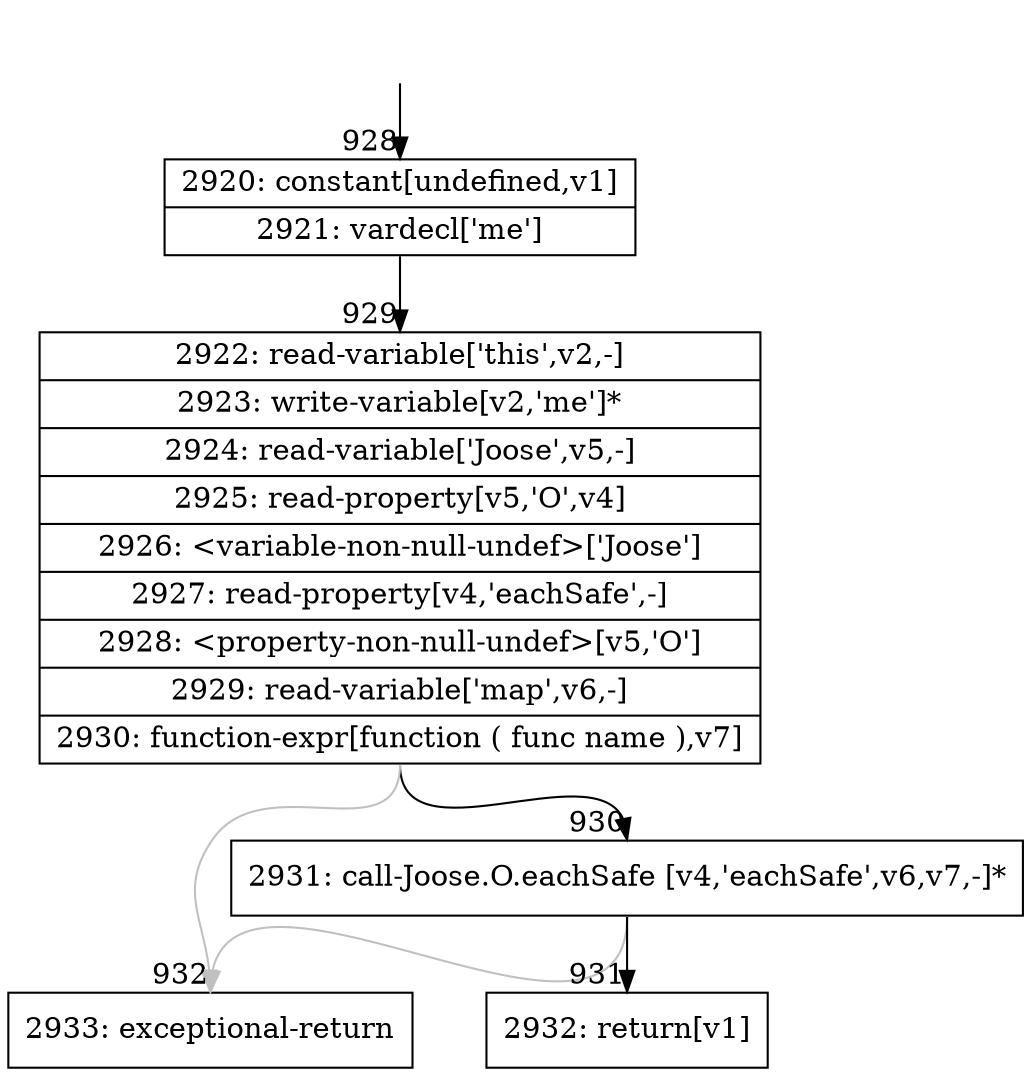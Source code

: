 digraph {
rankdir="TD"
BB_entry104[shape=none,label=""];
BB_entry104 -> BB928 [tailport=s, headport=n, headlabel="    928"]
BB928 [shape=record label="{2920: constant[undefined,v1]|2921: vardecl['me']}" ] 
BB928 -> BB929 [tailport=s, headport=n, headlabel="      929"]
BB929 [shape=record label="{2922: read-variable['this',v2,-]|2923: write-variable[v2,'me']*|2924: read-variable['Joose',v5,-]|2925: read-property[v5,'O',v4]|2926: \<variable-non-null-undef\>['Joose']|2927: read-property[v4,'eachSafe',-]|2928: \<property-non-null-undef\>[v5,'O']|2929: read-variable['map',v6,-]|2930: function-expr[function ( func name ),v7]}" ] 
BB929 -> BB930 [tailport=s, headport=n, headlabel="      930"]
BB929 -> BB932 [tailport=s, headport=n, color=gray, headlabel="      932"]
BB930 [shape=record label="{2931: call-Joose.O.eachSafe [v4,'eachSafe',v6,v7,-]*}" ] 
BB930 -> BB931 [tailport=s, headport=n, headlabel="      931"]
BB930 -> BB932 [tailport=s, headport=n, color=gray]
BB931 [shape=record label="{2932: return[v1]}" ] 
BB932 [shape=record label="{2933: exceptional-return}" ] 
//#$~ 1042
}
